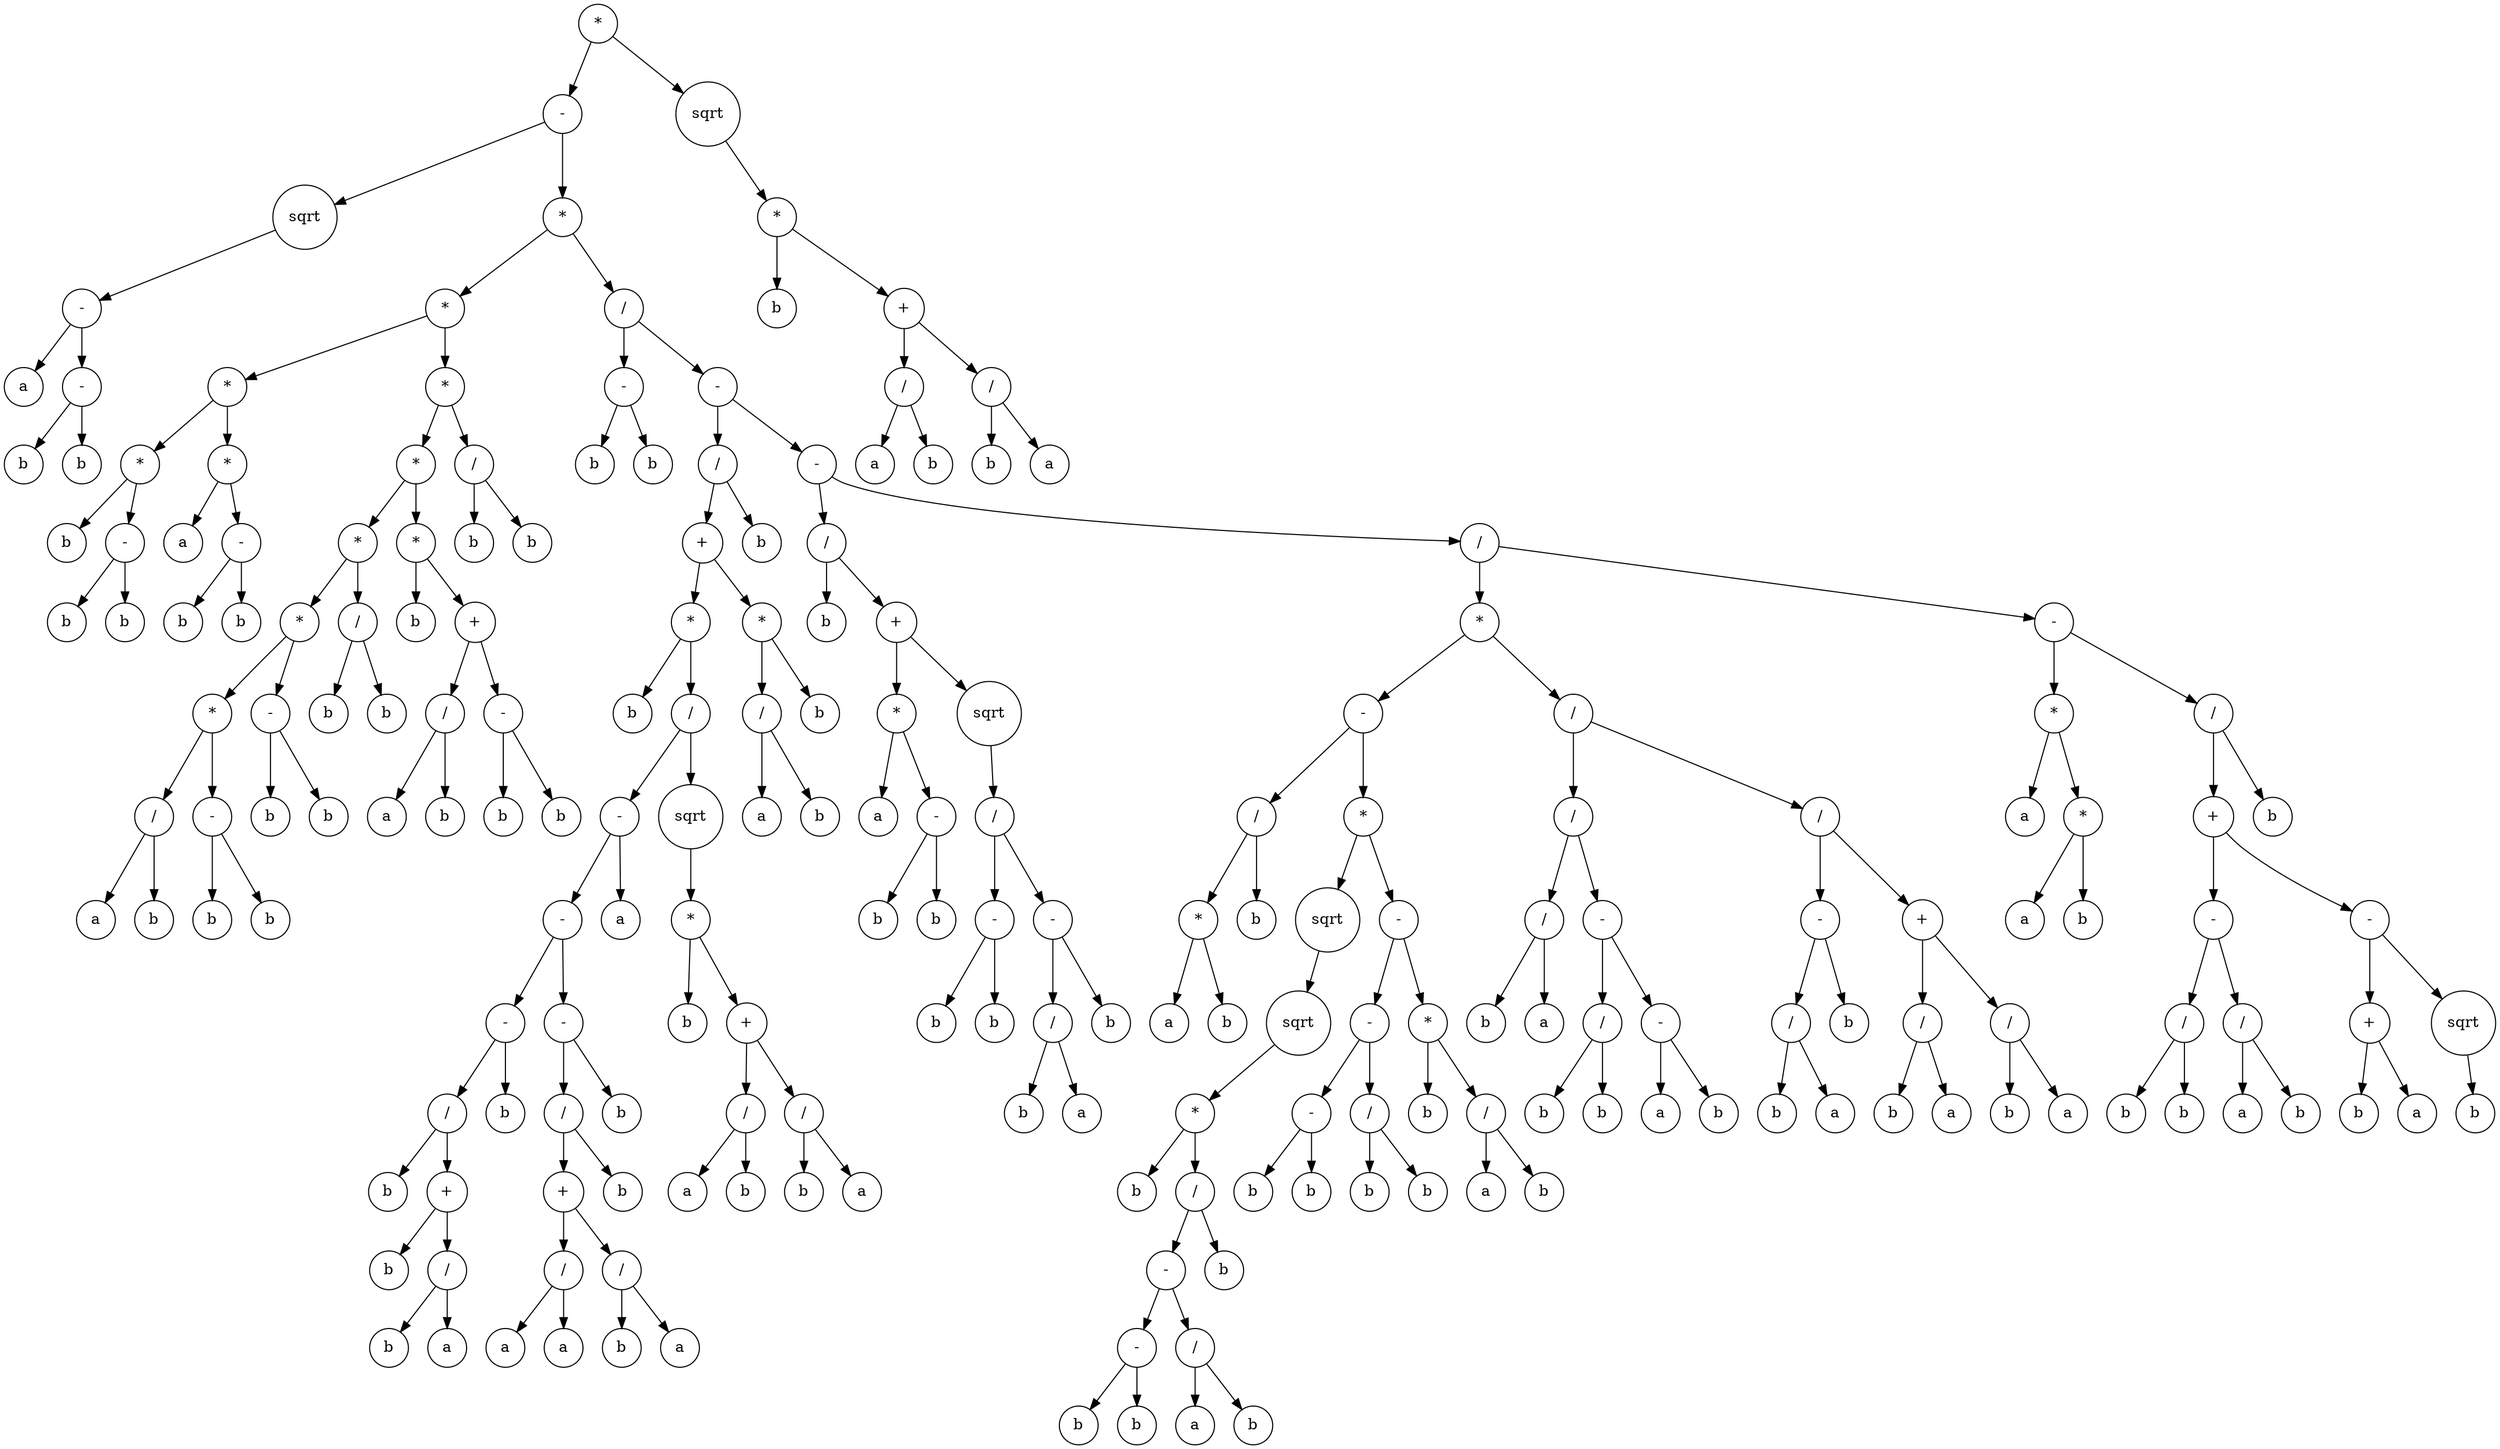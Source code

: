 digraph g {
graph [ordering=out];
node [shape=circle];
n[label = "*"];
n0[label = "-"];
n00[label = "sqrt"];
n000[label = "-"];
n0000[label = "a"];
n000 -> n0000;
n0001[label = "-"];
n00010[label = "b"];
n0001 -> n00010;
n00011[label = "b"];
n0001 -> n00011;
n000 -> n0001;
n00 -> n000;
n0 -> n00;
n01[label = "*"];
n010[label = "*"];
n0100[label = "*"];
n01000[label = "*"];
n010000[label = "b"];
n01000 -> n010000;
n010001[label = "-"];
n0100010[label = "b"];
n010001 -> n0100010;
n0100011[label = "b"];
n010001 -> n0100011;
n01000 -> n010001;
n0100 -> n01000;
n01001[label = "*"];
n010010[label = "a"];
n01001 -> n010010;
n010011[label = "-"];
n0100110[label = "b"];
n010011 -> n0100110;
n0100111[label = "b"];
n010011 -> n0100111;
n01001 -> n010011;
n0100 -> n01001;
n010 -> n0100;
n0101[label = "*"];
n01010[label = "*"];
n010100[label = "*"];
n0101000[label = "*"];
n01010000[label = "*"];
n010100000[label = "/"];
n0101000000[label = "a"];
n010100000 -> n0101000000;
n0101000001[label = "b"];
n010100000 -> n0101000001;
n01010000 -> n010100000;
n010100001[label = "-"];
n0101000010[label = "b"];
n010100001 -> n0101000010;
n0101000011[label = "b"];
n010100001 -> n0101000011;
n01010000 -> n010100001;
n0101000 -> n01010000;
n01010001[label = "-"];
n010100010[label = "b"];
n01010001 -> n010100010;
n010100011[label = "b"];
n01010001 -> n010100011;
n0101000 -> n01010001;
n010100 -> n0101000;
n0101001[label = "/"];
n01010010[label = "b"];
n0101001 -> n01010010;
n01010011[label = "b"];
n0101001 -> n01010011;
n010100 -> n0101001;
n01010 -> n010100;
n010101[label = "*"];
n0101010[label = "b"];
n010101 -> n0101010;
n0101011[label = "+"];
n01010110[label = "/"];
n010101100[label = "a"];
n01010110 -> n010101100;
n010101101[label = "b"];
n01010110 -> n010101101;
n0101011 -> n01010110;
n01010111[label = "-"];
n010101110[label = "b"];
n01010111 -> n010101110;
n010101111[label = "b"];
n01010111 -> n010101111;
n0101011 -> n01010111;
n010101 -> n0101011;
n01010 -> n010101;
n0101 -> n01010;
n01011[label = "/"];
n010110[label = "b"];
n01011 -> n010110;
n010111[label = "b"];
n01011 -> n010111;
n0101 -> n01011;
n010 -> n0101;
n01 -> n010;
n011[label = "/"];
n0110[label = "-"];
n01100[label = "b"];
n0110 -> n01100;
n01101[label = "b"];
n0110 -> n01101;
n011 -> n0110;
n0111[label = "-"];
n01110[label = "/"];
n011100[label = "+"];
n0111000[label = "*"];
n01110000[label = "b"];
n0111000 -> n01110000;
n01110001[label = "/"];
n011100010[label = "-"];
n0111000100[label = "-"];
n01110001000[label = "-"];
n011100010000[label = "/"];
n0111000100000[label = "b"];
n011100010000 -> n0111000100000;
n0111000100001[label = "+"];
n01110001000010[label = "b"];
n0111000100001 -> n01110001000010;
n01110001000011[label = "/"];
n011100010000110[label = "b"];
n01110001000011 -> n011100010000110;
n011100010000111[label = "a"];
n01110001000011 -> n011100010000111;
n0111000100001 -> n01110001000011;
n011100010000 -> n0111000100001;
n01110001000 -> n011100010000;
n011100010001[label = "b"];
n01110001000 -> n011100010001;
n0111000100 -> n01110001000;
n01110001001[label = "-"];
n011100010010[label = "/"];
n0111000100100[label = "+"];
n01110001001000[label = "/"];
n011100010010000[label = "a"];
n01110001001000 -> n011100010010000;
n011100010010001[label = "a"];
n01110001001000 -> n011100010010001;
n0111000100100 -> n01110001001000;
n01110001001001[label = "/"];
n011100010010010[label = "b"];
n01110001001001 -> n011100010010010;
n011100010010011[label = "a"];
n01110001001001 -> n011100010010011;
n0111000100100 -> n01110001001001;
n011100010010 -> n0111000100100;
n0111000100101[label = "b"];
n011100010010 -> n0111000100101;
n01110001001 -> n011100010010;
n011100010011[label = "b"];
n01110001001 -> n011100010011;
n0111000100 -> n01110001001;
n011100010 -> n0111000100;
n0111000101[label = "a"];
n011100010 -> n0111000101;
n01110001 -> n011100010;
n011100011[label = "sqrt"];
n0111000110[label = "*"];
n01110001100[label = "b"];
n0111000110 -> n01110001100;
n01110001101[label = "+"];
n011100011010[label = "/"];
n0111000110100[label = "a"];
n011100011010 -> n0111000110100;
n0111000110101[label = "b"];
n011100011010 -> n0111000110101;
n01110001101 -> n011100011010;
n011100011011[label = "/"];
n0111000110110[label = "b"];
n011100011011 -> n0111000110110;
n0111000110111[label = "a"];
n011100011011 -> n0111000110111;
n01110001101 -> n011100011011;
n0111000110 -> n01110001101;
n011100011 -> n0111000110;
n01110001 -> n011100011;
n0111000 -> n01110001;
n011100 -> n0111000;
n0111001[label = "*"];
n01110010[label = "/"];
n011100100[label = "a"];
n01110010 -> n011100100;
n011100101[label = "b"];
n01110010 -> n011100101;
n0111001 -> n01110010;
n01110011[label = "b"];
n0111001 -> n01110011;
n011100 -> n0111001;
n01110 -> n011100;
n011101[label = "b"];
n01110 -> n011101;
n0111 -> n01110;
n01111[label = "-"];
n011110[label = "/"];
n0111100[label = "b"];
n011110 -> n0111100;
n0111101[label = "+"];
n01111010[label = "*"];
n011110100[label = "a"];
n01111010 -> n011110100;
n011110101[label = "-"];
n0111101010[label = "b"];
n011110101 -> n0111101010;
n0111101011[label = "b"];
n011110101 -> n0111101011;
n01111010 -> n011110101;
n0111101 -> n01111010;
n01111011[label = "sqrt"];
n011110110[label = "/"];
n0111101100[label = "-"];
n01111011000[label = "b"];
n0111101100 -> n01111011000;
n01111011001[label = "b"];
n0111101100 -> n01111011001;
n011110110 -> n0111101100;
n0111101101[label = "-"];
n01111011010[label = "/"];
n011110110100[label = "b"];
n01111011010 -> n011110110100;
n011110110101[label = "a"];
n01111011010 -> n011110110101;
n0111101101 -> n01111011010;
n01111011011[label = "b"];
n0111101101 -> n01111011011;
n011110110 -> n0111101101;
n01111011 -> n011110110;
n0111101 -> n01111011;
n011110 -> n0111101;
n01111 -> n011110;
n011111[label = "/"];
n0111110[label = "*"];
n01111100[label = "-"];
n011111000[label = "/"];
n0111110000[label = "*"];
n01111100000[label = "a"];
n0111110000 -> n01111100000;
n01111100001[label = "b"];
n0111110000 -> n01111100001;
n011111000 -> n0111110000;
n0111110001[label = "b"];
n011111000 -> n0111110001;
n01111100 -> n011111000;
n011111001[label = "*"];
n0111110010[label = "sqrt"];
n01111100100[label = "sqrt"];
n011111001000[label = "*"];
n0111110010000[label = "b"];
n011111001000 -> n0111110010000;
n0111110010001[label = "/"];
n01111100100010[label = "-"];
n011111001000100[label = "-"];
n0111110010001000[label = "b"];
n011111001000100 -> n0111110010001000;
n0111110010001001[label = "b"];
n011111001000100 -> n0111110010001001;
n01111100100010 -> n011111001000100;
n011111001000101[label = "/"];
n0111110010001010[label = "a"];
n011111001000101 -> n0111110010001010;
n0111110010001011[label = "b"];
n011111001000101 -> n0111110010001011;
n01111100100010 -> n011111001000101;
n0111110010001 -> n01111100100010;
n01111100100011[label = "b"];
n0111110010001 -> n01111100100011;
n011111001000 -> n0111110010001;
n01111100100 -> n011111001000;
n0111110010 -> n01111100100;
n011111001 -> n0111110010;
n0111110011[label = "-"];
n01111100110[label = "-"];
n011111001100[label = "-"];
n0111110011000[label = "b"];
n011111001100 -> n0111110011000;
n0111110011001[label = "b"];
n011111001100 -> n0111110011001;
n01111100110 -> n011111001100;
n011111001101[label = "/"];
n0111110011010[label = "b"];
n011111001101 -> n0111110011010;
n0111110011011[label = "b"];
n011111001101 -> n0111110011011;
n01111100110 -> n011111001101;
n0111110011 -> n01111100110;
n01111100111[label = "*"];
n011111001110[label = "b"];
n01111100111 -> n011111001110;
n011111001111[label = "/"];
n0111110011110[label = "a"];
n011111001111 -> n0111110011110;
n0111110011111[label = "b"];
n011111001111 -> n0111110011111;
n01111100111 -> n011111001111;
n0111110011 -> n01111100111;
n011111001 -> n0111110011;
n01111100 -> n011111001;
n0111110 -> n01111100;
n01111101[label = "/"];
n011111010[label = "/"];
n0111110100[label = "/"];
n01111101000[label = "b"];
n0111110100 -> n01111101000;
n01111101001[label = "a"];
n0111110100 -> n01111101001;
n011111010 -> n0111110100;
n0111110101[label = "-"];
n01111101010[label = "/"];
n011111010100[label = "b"];
n01111101010 -> n011111010100;
n011111010101[label = "b"];
n01111101010 -> n011111010101;
n0111110101 -> n01111101010;
n01111101011[label = "-"];
n011111010110[label = "a"];
n01111101011 -> n011111010110;
n011111010111[label = "b"];
n01111101011 -> n011111010111;
n0111110101 -> n01111101011;
n011111010 -> n0111110101;
n01111101 -> n011111010;
n011111011[label = "/"];
n0111110110[label = "-"];
n01111101100[label = "/"];
n011111011000[label = "b"];
n01111101100 -> n011111011000;
n011111011001[label = "a"];
n01111101100 -> n011111011001;
n0111110110 -> n01111101100;
n01111101101[label = "b"];
n0111110110 -> n01111101101;
n011111011 -> n0111110110;
n0111110111[label = "+"];
n01111101110[label = "/"];
n011111011100[label = "b"];
n01111101110 -> n011111011100;
n011111011101[label = "a"];
n01111101110 -> n011111011101;
n0111110111 -> n01111101110;
n01111101111[label = "/"];
n011111011110[label = "b"];
n01111101111 -> n011111011110;
n011111011111[label = "a"];
n01111101111 -> n011111011111;
n0111110111 -> n01111101111;
n011111011 -> n0111110111;
n01111101 -> n011111011;
n0111110 -> n01111101;
n011111 -> n0111110;
n0111111[label = "-"];
n01111110[label = "*"];
n011111100[label = "a"];
n01111110 -> n011111100;
n011111101[label = "*"];
n0111111010[label = "a"];
n011111101 -> n0111111010;
n0111111011[label = "b"];
n011111101 -> n0111111011;
n01111110 -> n011111101;
n0111111 -> n01111110;
n01111111[label = "/"];
n011111110[label = "+"];
n0111111100[label = "-"];
n01111111000[label = "/"];
n011111110000[label = "b"];
n01111111000 -> n011111110000;
n011111110001[label = "b"];
n01111111000 -> n011111110001;
n0111111100 -> n01111111000;
n01111111001[label = "/"];
n011111110010[label = "a"];
n01111111001 -> n011111110010;
n011111110011[label = "b"];
n01111111001 -> n011111110011;
n0111111100 -> n01111111001;
n011111110 -> n0111111100;
n0111111101[label = "-"];
n01111111010[label = "+"];
n011111110100[label = "b"];
n01111111010 -> n011111110100;
n011111110101[label = "a"];
n01111111010 -> n011111110101;
n0111111101 -> n01111111010;
n01111111011[label = "sqrt"];
n011111110110[label = "b"];
n01111111011 -> n011111110110;
n0111111101 -> n01111111011;
n011111110 -> n0111111101;
n01111111 -> n011111110;
n011111111[label = "b"];
n01111111 -> n011111111;
n0111111 -> n01111111;
n011111 -> n0111111;
n01111 -> n011111;
n0111 -> n01111;
n011 -> n0111;
n01 -> n011;
n0 -> n01;
n -> n0;
n1[label = "sqrt"];
n10[label = "*"];
n100[label = "b"];
n10 -> n100;
n101[label = "+"];
n1010[label = "/"];
n10100[label = "a"];
n1010 -> n10100;
n10101[label = "b"];
n1010 -> n10101;
n101 -> n1010;
n1011[label = "/"];
n10110[label = "b"];
n1011 -> n10110;
n10111[label = "a"];
n1011 -> n10111;
n101 -> n1011;
n10 -> n101;
n1 -> n10;
n -> n1;
}
